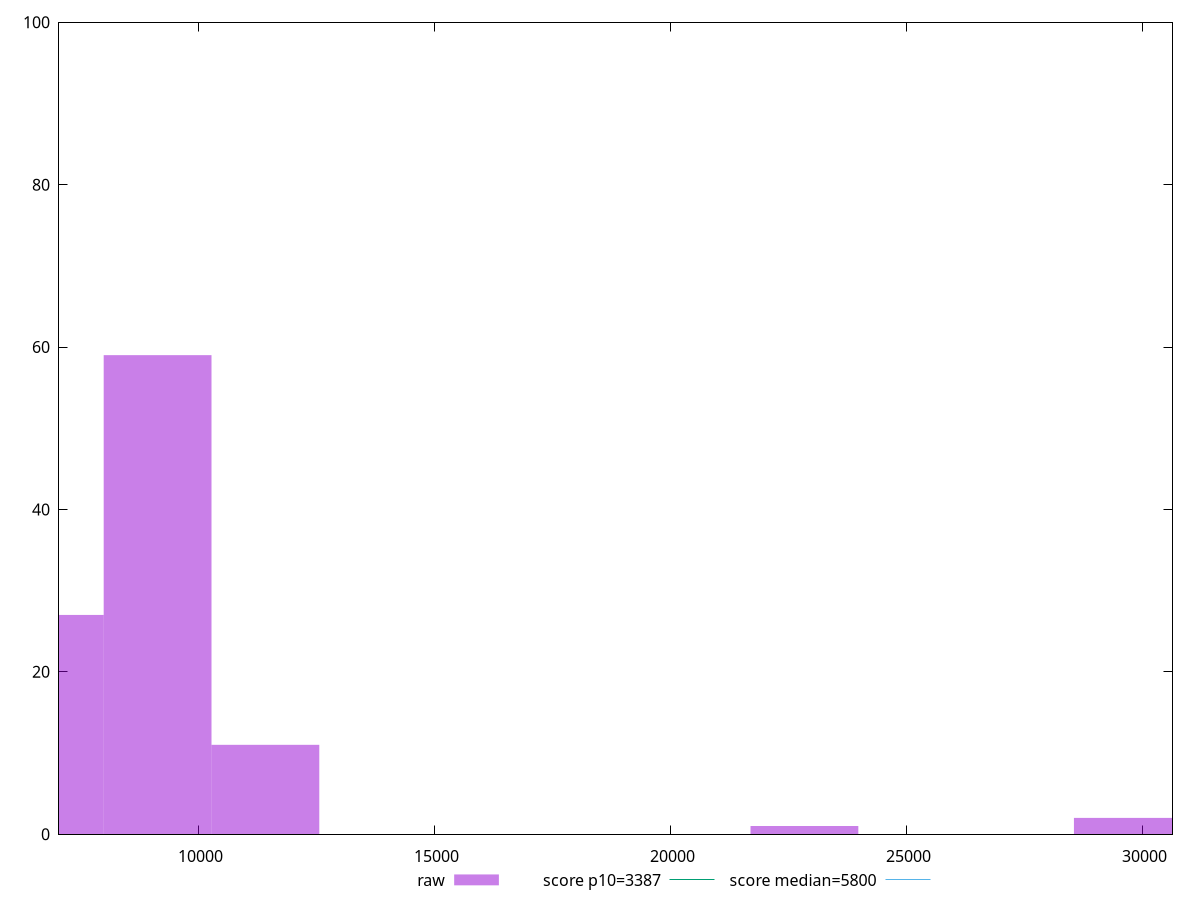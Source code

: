 reset

$raw <<EOF
9135.87901904275 59
29691.606811888938 2
6851.909264282062 27
11419.848773803438 11
22839.697547606876 1
EOF

set key outside below
set boxwidth 2283.9697547606875
set xrange [7047.12538098366:30637.89275847735]
set yrange [0:100]
set trange [0:100]
set style fill transparent solid 0.5 noborder

set parametric
set terminal svg size 640, 490 enhanced background rgb 'white'
set output "reprap/speed-index/samples/pages+cached+noexternal+nomedia+nocss+nojs/raw/histogram.svg"

plot $raw title "raw" with boxes, \
     3387,t title "score p10=3387", \
     5800,t title "score median=5800"

reset
